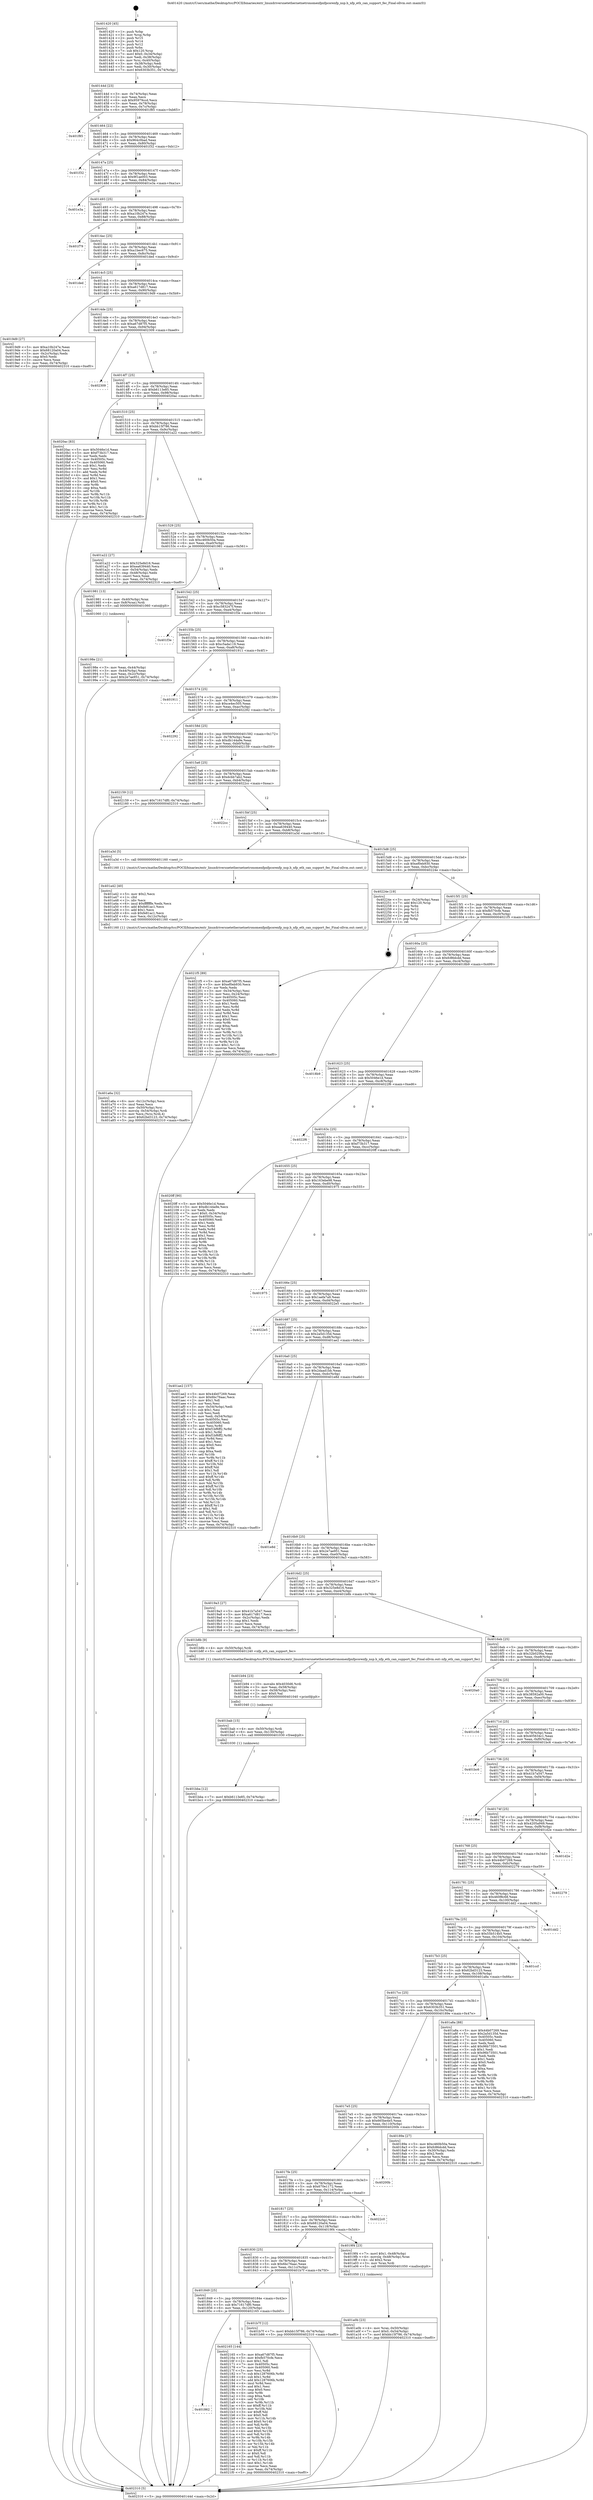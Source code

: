 digraph "0x401420" {
  label = "0x401420 (/mnt/c/Users/mathe/Desktop/tcc/POCII/binaries/extr_linuxdriversnetethernetnetronomenfpnfpcorenfp_nsp.h_nfp_eth_can_support_fec_Final-ollvm.out::main(0))"
  labelloc = "t"
  node[shape=record]

  Entry [label="",width=0.3,height=0.3,shape=circle,fillcolor=black,style=filled]
  "0x40144d" [label="{
     0x40144d [23]\l
     | [instrs]\l
     &nbsp;&nbsp;0x40144d \<+3\>: mov -0x74(%rbp),%eax\l
     &nbsp;&nbsp;0x401450 \<+2\>: mov %eax,%ecx\l
     &nbsp;&nbsp;0x401452 \<+6\>: sub $0x95979ccd,%ecx\l
     &nbsp;&nbsp;0x401458 \<+3\>: mov %eax,-0x78(%rbp)\l
     &nbsp;&nbsp;0x40145b \<+3\>: mov %ecx,-0x7c(%rbp)\l
     &nbsp;&nbsp;0x40145e \<+6\>: je 0000000000401f85 \<main+0xb65\>\l
  }"]
  "0x401f85" [label="{
     0x401f85\l
  }", style=dashed]
  "0x401464" [label="{
     0x401464 [22]\l
     | [instrs]\l
     &nbsp;&nbsp;0x401464 \<+5\>: jmp 0000000000401469 \<main+0x49\>\l
     &nbsp;&nbsp;0x401469 \<+3\>: mov -0x78(%rbp),%eax\l
     &nbsp;&nbsp;0x40146c \<+5\>: sub $0x964c0bad,%eax\l
     &nbsp;&nbsp;0x401471 \<+3\>: mov %eax,-0x80(%rbp)\l
     &nbsp;&nbsp;0x401474 \<+6\>: je 0000000000401f32 \<main+0xb12\>\l
  }"]
  Exit [label="",width=0.3,height=0.3,shape=circle,fillcolor=black,style=filled,peripheries=2]
  "0x401f32" [label="{
     0x401f32\l
  }", style=dashed]
  "0x40147a" [label="{
     0x40147a [25]\l
     | [instrs]\l
     &nbsp;&nbsp;0x40147a \<+5\>: jmp 000000000040147f \<main+0x5f\>\l
     &nbsp;&nbsp;0x40147f \<+3\>: mov -0x78(%rbp),%eax\l
     &nbsp;&nbsp;0x401482 \<+5\>: sub $0x9f1ae003,%eax\l
     &nbsp;&nbsp;0x401487 \<+6\>: mov %eax,-0x84(%rbp)\l
     &nbsp;&nbsp;0x40148d \<+6\>: je 0000000000401e3a \<main+0xa1a\>\l
  }"]
  "0x401862" [label="{
     0x401862\l
  }", style=dashed]
  "0x401e3a" [label="{
     0x401e3a\l
  }", style=dashed]
  "0x401493" [label="{
     0x401493 [25]\l
     | [instrs]\l
     &nbsp;&nbsp;0x401493 \<+5\>: jmp 0000000000401498 \<main+0x78\>\l
     &nbsp;&nbsp;0x401498 \<+3\>: mov -0x78(%rbp),%eax\l
     &nbsp;&nbsp;0x40149b \<+5\>: sub $0xa10b247e,%eax\l
     &nbsp;&nbsp;0x4014a0 \<+6\>: mov %eax,-0x88(%rbp)\l
     &nbsp;&nbsp;0x4014a6 \<+6\>: je 0000000000401f79 \<main+0xb59\>\l
  }"]
  "0x402165" [label="{
     0x402165 [144]\l
     | [instrs]\l
     &nbsp;&nbsp;0x402165 \<+5\>: mov $0xa67d87f5,%eax\l
     &nbsp;&nbsp;0x40216a \<+5\>: mov $0xfb570cfe,%ecx\l
     &nbsp;&nbsp;0x40216f \<+2\>: mov $0x1,%dl\l
     &nbsp;&nbsp;0x402171 \<+7\>: mov 0x40505c,%esi\l
     &nbsp;&nbsp;0x402178 \<+7\>: mov 0x405060,%edi\l
     &nbsp;&nbsp;0x40217f \<+3\>: mov %esi,%r8d\l
     &nbsp;&nbsp;0x402182 \<+7\>: sub $0x1287606b,%r8d\l
     &nbsp;&nbsp;0x402189 \<+4\>: sub $0x1,%r8d\l
     &nbsp;&nbsp;0x40218d \<+7\>: add $0x1287606b,%r8d\l
     &nbsp;&nbsp;0x402194 \<+4\>: imul %r8d,%esi\l
     &nbsp;&nbsp;0x402198 \<+3\>: and $0x1,%esi\l
     &nbsp;&nbsp;0x40219b \<+3\>: cmp $0x0,%esi\l
     &nbsp;&nbsp;0x40219e \<+4\>: sete %r9b\l
     &nbsp;&nbsp;0x4021a2 \<+3\>: cmp $0xa,%edi\l
     &nbsp;&nbsp;0x4021a5 \<+4\>: setl %r10b\l
     &nbsp;&nbsp;0x4021a9 \<+3\>: mov %r9b,%r11b\l
     &nbsp;&nbsp;0x4021ac \<+4\>: xor $0xff,%r11b\l
     &nbsp;&nbsp;0x4021b0 \<+3\>: mov %r10b,%bl\l
     &nbsp;&nbsp;0x4021b3 \<+3\>: xor $0xff,%bl\l
     &nbsp;&nbsp;0x4021b6 \<+3\>: xor $0x0,%dl\l
     &nbsp;&nbsp;0x4021b9 \<+3\>: mov %r11b,%r14b\l
     &nbsp;&nbsp;0x4021bc \<+4\>: and $0x0,%r14b\l
     &nbsp;&nbsp;0x4021c0 \<+3\>: and %dl,%r9b\l
     &nbsp;&nbsp;0x4021c3 \<+3\>: mov %bl,%r15b\l
     &nbsp;&nbsp;0x4021c6 \<+4\>: and $0x0,%r15b\l
     &nbsp;&nbsp;0x4021ca \<+3\>: and %dl,%r10b\l
     &nbsp;&nbsp;0x4021cd \<+3\>: or %r9b,%r14b\l
     &nbsp;&nbsp;0x4021d0 \<+3\>: or %r10b,%r15b\l
     &nbsp;&nbsp;0x4021d3 \<+3\>: xor %r15b,%r14b\l
     &nbsp;&nbsp;0x4021d6 \<+3\>: or %bl,%r11b\l
     &nbsp;&nbsp;0x4021d9 \<+4\>: xor $0xff,%r11b\l
     &nbsp;&nbsp;0x4021dd \<+3\>: or $0x0,%dl\l
     &nbsp;&nbsp;0x4021e0 \<+3\>: and %dl,%r11b\l
     &nbsp;&nbsp;0x4021e3 \<+3\>: or %r11b,%r14b\l
     &nbsp;&nbsp;0x4021e6 \<+4\>: test $0x1,%r14b\l
     &nbsp;&nbsp;0x4021ea \<+3\>: cmovne %ecx,%eax\l
     &nbsp;&nbsp;0x4021ed \<+3\>: mov %eax,-0x74(%rbp)\l
     &nbsp;&nbsp;0x4021f0 \<+5\>: jmp 0000000000402310 \<main+0xef0\>\l
  }"]
  "0x401f79" [label="{
     0x401f79\l
  }", style=dashed]
  "0x4014ac" [label="{
     0x4014ac [25]\l
     | [instrs]\l
     &nbsp;&nbsp;0x4014ac \<+5\>: jmp 00000000004014b1 \<main+0x91\>\l
     &nbsp;&nbsp;0x4014b1 \<+3\>: mov -0x78(%rbp),%eax\l
     &nbsp;&nbsp;0x4014b4 \<+5\>: sub $0xa1bec675,%eax\l
     &nbsp;&nbsp;0x4014b9 \<+6\>: mov %eax,-0x8c(%rbp)\l
     &nbsp;&nbsp;0x4014bf \<+6\>: je 0000000000401ded \<main+0x9cd\>\l
  }"]
  "0x401bba" [label="{
     0x401bba [12]\l
     | [instrs]\l
     &nbsp;&nbsp;0x401bba \<+7\>: movl $0xb6113e85,-0x74(%rbp)\l
     &nbsp;&nbsp;0x401bc1 \<+5\>: jmp 0000000000402310 \<main+0xef0\>\l
  }"]
  "0x401ded" [label="{
     0x401ded\l
  }", style=dashed]
  "0x4014c5" [label="{
     0x4014c5 [25]\l
     | [instrs]\l
     &nbsp;&nbsp;0x4014c5 \<+5\>: jmp 00000000004014ca \<main+0xaa\>\l
     &nbsp;&nbsp;0x4014ca \<+3\>: mov -0x78(%rbp),%eax\l
     &nbsp;&nbsp;0x4014cd \<+5\>: sub $0xa617d817,%eax\l
     &nbsp;&nbsp;0x4014d2 \<+6\>: mov %eax,-0x90(%rbp)\l
     &nbsp;&nbsp;0x4014d8 \<+6\>: je 00000000004019d9 \<main+0x5b9\>\l
  }"]
  "0x401bab" [label="{
     0x401bab [15]\l
     | [instrs]\l
     &nbsp;&nbsp;0x401bab \<+4\>: mov -0x50(%rbp),%rdi\l
     &nbsp;&nbsp;0x401baf \<+6\>: mov %eax,-0x130(%rbp)\l
     &nbsp;&nbsp;0x401bb5 \<+5\>: call 0000000000401030 \<free@plt\>\l
     | [calls]\l
     &nbsp;&nbsp;0x401030 \{1\} (unknown)\l
  }"]
  "0x4019d9" [label="{
     0x4019d9 [27]\l
     | [instrs]\l
     &nbsp;&nbsp;0x4019d9 \<+5\>: mov $0xa10b247e,%eax\l
     &nbsp;&nbsp;0x4019de \<+5\>: mov $0x68120a04,%ecx\l
     &nbsp;&nbsp;0x4019e3 \<+3\>: mov -0x2c(%rbp),%edx\l
     &nbsp;&nbsp;0x4019e6 \<+3\>: cmp $0x0,%edx\l
     &nbsp;&nbsp;0x4019e9 \<+3\>: cmove %ecx,%eax\l
     &nbsp;&nbsp;0x4019ec \<+3\>: mov %eax,-0x74(%rbp)\l
     &nbsp;&nbsp;0x4019ef \<+5\>: jmp 0000000000402310 \<main+0xef0\>\l
  }"]
  "0x4014de" [label="{
     0x4014de [25]\l
     | [instrs]\l
     &nbsp;&nbsp;0x4014de \<+5\>: jmp 00000000004014e3 \<main+0xc3\>\l
     &nbsp;&nbsp;0x4014e3 \<+3\>: mov -0x78(%rbp),%eax\l
     &nbsp;&nbsp;0x4014e6 \<+5\>: sub $0xa67d87f5,%eax\l
     &nbsp;&nbsp;0x4014eb \<+6\>: mov %eax,-0x94(%rbp)\l
     &nbsp;&nbsp;0x4014f1 \<+6\>: je 0000000000402309 \<main+0xee9\>\l
  }"]
  "0x401b94" [label="{
     0x401b94 [23]\l
     | [instrs]\l
     &nbsp;&nbsp;0x401b94 \<+10\>: movabs $0x4030d6,%rdi\l
     &nbsp;&nbsp;0x401b9e \<+3\>: mov %eax,-0x58(%rbp)\l
     &nbsp;&nbsp;0x401ba1 \<+3\>: mov -0x58(%rbp),%esi\l
     &nbsp;&nbsp;0x401ba4 \<+2\>: mov $0x0,%al\l
     &nbsp;&nbsp;0x401ba6 \<+5\>: call 0000000000401040 \<printf@plt\>\l
     | [calls]\l
     &nbsp;&nbsp;0x401040 \{1\} (unknown)\l
  }"]
  "0x402309" [label="{
     0x402309\l
  }", style=dashed]
  "0x4014f7" [label="{
     0x4014f7 [25]\l
     | [instrs]\l
     &nbsp;&nbsp;0x4014f7 \<+5\>: jmp 00000000004014fc \<main+0xdc\>\l
     &nbsp;&nbsp;0x4014fc \<+3\>: mov -0x78(%rbp),%eax\l
     &nbsp;&nbsp;0x4014ff \<+5\>: sub $0xb6113e85,%eax\l
     &nbsp;&nbsp;0x401504 \<+6\>: mov %eax,-0x98(%rbp)\l
     &nbsp;&nbsp;0x40150a \<+6\>: je 00000000004020ac \<main+0xc8c\>\l
  }"]
  "0x401849" [label="{
     0x401849 [25]\l
     | [instrs]\l
     &nbsp;&nbsp;0x401849 \<+5\>: jmp 000000000040184e \<main+0x42e\>\l
     &nbsp;&nbsp;0x40184e \<+3\>: mov -0x78(%rbp),%eax\l
     &nbsp;&nbsp;0x401851 \<+5\>: sub $0x71617df0,%eax\l
     &nbsp;&nbsp;0x401856 \<+6\>: mov %eax,-0x120(%rbp)\l
     &nbsp;&nbsp;0x40185c \<+6\>: je 0000000000402165 \<main+0xd45\>\l
  }"]
  "0x4020ac" [label="{
     0x4020ac [83]\l
     | [instrs]\l
     &nbsp;&nbsp;0x4020ac \<+5\>: mov $0x5046e1d,%eax\l
     &nbsp;&nbsp;0x4020b1 \<+5\>: mov $0xf73b317,%ecx\l
     &nbsp;&nbsp;0x4020b6 \<+2\>: xor %edx,%edx\l
     &nbsp;&nbsp;0x4020b8 \<+7\>: mov 0x40505c,%esi\l
     &nbsp;&nbsp;0x4020bf \<+7\>: mov 0x405060,%edi\l
     &nbsp;&nbsp;0x4020c6 \<+3\>: sub $0x1,%edx\l
     &nbsp;&nbsp;0x4020c9 \<+3\>: mov %esi,%r8d\l
     &nbsp;&nbsp;0x4020cc \<+3\>: add %edx,%r8d\l
     &nbsp;&nbsp;0x4020cf \<+4\>: imul %r8d,%esi\l
     &nbsp;&nbsp;0x4020d3 \<+3\>: and $0x1,%esi\l
     &nbsp;&nbsp;0x4020d6 \<+3\>: cmp $0x0,%esi\l
     &nbsp;&nbsp;0x4020d9 \<+4\>: sete %r9b\l
     &nbsp;&nbsp;0x4020dd \<+3\>: cmp $0xa,%edi\l
     &nbsp;&nbsp;0x4020e0 \<+4\>: setl %r10b\l
     &nbsp;&nbsp;0x4020e4 \<+3\>: mov %r9b,%r11b\l
     &nbsp;&nbsp;0x4020e7 \<+3\>: and %r10b,%r11b\l
     &nbsp;&nbsp;0x4020ea \<+3\>: xor %r10b,%r9b\l
     &nbsp;&nbsp;0x4020ed \<+3\>: or %r9b,%r11b\l
     &nbsp;&nbsp;0x4020f0 \<+4\>: test $0x1,%r11b\l
     &nbsp;&nbsp;0x4020f4 \<+3\>: cmovne %ecx,%eax\l
     &nbsp;&nbsp;0x4020f7 \<+3\>: mov %eax,-0x74(%rbp)\l
     &nbsp;&nbsp;0x4020fa \<+5\>: jmp 0000000000402310 \<main+0xef0\>\l
  }"]
  "0x401510" [label="{
     0x401510 [25]\l
     | [instrs]\l
     &nbsp;&nbsp;0x401510 \<+5\>: jmp 0000000000401515 \<main+0xf5\>\l
     &nbsp;&nbsp;0x401515 \<+3\>: mov -0x78(%rbp),%eax\l
     &nbsp;&nbsp;0x401518 \<+5\>: sub $0xbb15f786,%eax\l
     &nbsp;&nbsp;0x40151d \<+6\>: mov %eax,-0x9c(%rbp)\l
     &nbsp;&nbsp;0x401523 \<+6\>: je 0000000000401a22 \<main+0x602\>\l
  }"]
  "0x401b7f" [label="{
     0x401b7f [12]\l
     | [instrs]\l
     &nbsp;&nbsp;0x401b7f \<+7\>: movl $0xbb15f786,-0x74(%rbp)\l
     &nbsp;&nbsp;0x401b86 \<+5\>: jmp 0000000000402310 \<main+0xef0\>\l
  }"]
  "0x401a22" [label="{
     0x401a22 [27]\l
     | [instrs]\l
     &nbsp;&nbsp;0x401a22 \<+5\>: mov $0x325e8d16,%eax\l
     &nbsp;&nbsp;0x401a27 \<+5\>: mov $0xea639440,%ecx\l
     &nbsp;&nbsp;0x401a2c \<+3\>: mov -0x54(%rbp),%edx\l
     &nbsp;&nbsp;0x401a2f \<+3\>: cmp -0x48(%rbp),%edx\l
     &nbsp;&nbsp;0x401a32 \<+3\>: cmovl %ecx,%eax\l
     &nbsp;&nbsp;0x401a35 \<+3\>: mov %eax,-0x74(%rbp)\l
     &nbsp;&nbsp;0x401a38 \<+5\>: jmp 0000000000402310 \<main+0xef0\>\l
  }"]
  "0x401529" [label="{
     0x401529 [25]\l
     | [instrs]\l
     &nbsp;&nbsp;0x401529 \<+5\>: jmp 000000000040152e \<main+0x10e\>\l
     &nbsp;&nbsp;0x40152e \<+3\>: mov -0x78(%rbp),%eax\l
     &nbsp;&nbsp;0x401531 \<+5\>: sub $0xc460b50a,%eax\l
     &nbsp;&nbsp;0x401536 \<+6\>: mov %eax,-0xa0(%rbp)\l
     &nbsp;&nbsp;0x40153c \<+6\>: je 0000000000401981 \<main+0x561\>\l
  }"]
  "0x401a6a" [label="{
     0x401a6a [32]\l
     | [instrs]\l
     &nbsp;&nbsp;0x401a6a \<+6\>: mov -0x12c(%rbp),%ecx\l
     &nbsp;&nbsp;0x401a70 \<+3\>: imul %eax,%ecx\l
     &nbsp;&nbsp;0x401a73 \<+4\>: mov -0x50(%rbp),%rsi\l
     &nbsp;&nbsp;0x401a77 \<+4\>: movslq -0x54(%rbp),%rdi\l
     &nbsp;&nbsp;0x401a7b \<+3\>: mov %ecx,(%rsi,%rdi,4)\l
     &nbsp;&nbsp;0x401a7e \<+7\>: movl $0x62bd3123,-0x74(%rbp)\l
     &nbsp;&nbsp;0x401a85 \<+5\>: jmp 0000000000402310 \<main+0xef0\>\l
  }"]
  "0x401981" [label="{
     0x401981 [13]\l
     | [instrs]\l
     &nbsp;&nbsp;0x401981 \<+4\>: mov -0x40(%rbp),%rax\l
     &nbsp;&nbsp;0x401985 \<+4\>: mov 0x8(%rax),%rdi\l
     &nbsp;&nbsp;0x401989 \<+5\>: call 0000000000401060 \<atoi@plt\>\l
     | [calls]\l
     &nbsp;&nbsp;0x401060 \{1\} (unknown)\l
  }"]
  "0x401542" [label="{
     0x401542 [25]\l
     | [instrs]\l
     &nbsp;&nbsp;0x401542 \<+5\>: jmp 0000000000401547 \<main+0x127\>\l
     &nbsp;&nbsp;0x401547 \<+3\>: mov -0x78(%rbp),%eax\l
     &nbsp;&nbsp;0x40154a \<+5\>: sub $0xc583247f,%eax\l
     &nbsp;&nbsp;0x40154f \<+6\>: mov %eax,-0xa4(%rbp)\l
     &nbsp;&nbsp;0x401555 \<+6\>: je 0000000000401f3e \<main+0xb1e\>\l
  }"]
  "0x401a42" [label="{
     0x401a42 [40]\l
     | [instrs]\l
     &nbsp;&nbsp;0x401a42 \<+5\>: mov $0x2,%ecx\l
     &nbsp;&nbsp;0x401a47 \<+1\>: cltd\l
     &nbsp;&nbsp;0x401a48 \<+2\>: idiv %ecx\l
     &nbsp;&nbsp;0x401a4a \<+6\>: imul $0xfffffffe,%edx,%ecx\l
     &nbsp;&nbsp;0x401a50 \<+6\>: add $0xfe81ac1,%ecx\l
     &nbsp;&nbsp;0x401a56 \<+3\>: add $0x1,%ecx\l
     &nbsp;&nbsp;0x401a59 \<+6\>: sub $0xfe81ac1,%ecx\l
     &nbsp;&nbsp;0x401a5f \<+6\>: mov %ecx,-0x12c(%rbp)\l
     &nbsp;&nbsp;0x401a65 \<+5\>: call 0000000000401160 \<next_i\>\l
     | [calls]\l
     &nbsp;&nbsp;0x401160 \{1\} (/mnt/c/Users/mathe/Desktop/tcc/POCII/binaries/extr_linuxdriversnetethernetnetronomenfpnfpcorenfp_nsp.h_nfp_eth_can_support_fec_Final-ollvm.out::next_i)\l
  }"]
  "0x401f3e" [label="{
     0x401f3e\l
  }", style=dashed]
  "0x40155b" [label="{
     0x40155b [25]\l
     | [instrs]\l
     &nbsp;&nbsp;0x40155b \<+5\>: jmp 0000000000401560 \<main+0x140\>\l
     &nbsp;&nbsp;0x401560 \<+3\>: mov -0x78(%rbp),%eax\l
     &nbsp;&nbsp;0x401563 \<+5\>: sub $0xc5ada119,%eax\l
     &nbsp;&nbsp;0x401568 \<+6\>: mov %eax,-0xa8(%rbp)\l
     &nbsp;&nbsp;0x40156e \<+6\>: je 0000000000401911 \<main+0x4f1\>\l
  }"]
  "0x401a0b" [label="{
     0x401a0b [23]\l
     | [instrs]\l
     &nbsp;&nbsp;0x401a0b \<+4\>: mov %rax,-0x50(%rbp)\l
     &nbsp;&nbsp;0x401a0f \<+7\>: movl $0x0,-0x54(%rbp)\l
     &nbsp;&nbsp;0x401a16 \<+7\>: movl $0xbb15f786,-0x74(%rbp)\l
     &nbsp;&nbsp;0x401a1d \<+5\>: jmp 0000000000402310 \<main+0xef0\>\l
  }"]
  "0x401911" [label="{
     0x401911\l
  }", style=dashed]
  "0x401574" [label="{
     0x401574 [25]\l
     | [instrs]\l
     &nbsp;&nbsp;0x401574 \<+5\>: jmp 0000000000401579 \<main+0x159\>\l
     &nbsp;&nbsp;0x401579 \<+3\>: mov -0x78(%rbp),%eax\l
     &nbsp;&nbsp;0x40157c \<+5\>: sub $0xce4ec505,%eax\l
     &nbsp;&nbsp;0x401581 \<+6\>: mov %eax,-0xac(%rbp)\l
     &nbsp;&nbsp;0x401587 \<+6\>: je 0000000000402292 \<main+0xe72\>\l
  }"]
  "0x401830" [label="{
     0x401830 [25]\l
     | [instrs]\l
     &nbsp;&nbsp;0x401830 \<+5\>: jmp 0000000000401835 \<main+0x415\>\l
     &nbsp;&nbsp;0x401835 \<+3\>: mov -0x78(%rbp),%eax\l
     &nbsp;&nbsp;0x401838 \<+5\>: sub $0x6bc76aac,%eax\l
     &nbsp;&nbsp;0x40183d \<+6\>: mov %eax,-0x11c(%rbp)\l
     &nbsp;&nbsp;0x401843 \<+6\>: je 0000000000401b7f \<main+0x75f\>\l
  }"]
  "0x402292" [label="{
     0x402292\l
  }", style=dashed]
  "0x40158d" [label="{
     0x40158d [25]\l
     | [instrs]\l
     &nbsp;&nbsp;0x40158d \<+5\>: jmp 0000000000401592 \<main+0x172\>\l
     &nbsp;&nbsp;0x401592 \<+3\>: mov -0x78(%rbp),%eax\l
     &nbsp;&nbsp;0x401595 \<+5\>: sub $0xdb144a9e,%eax\l
     &nbsp;&nbsp;0x40159a \<+6\>: mov %eax,-0xb0(%rbp)\l
     &nbsp;&nbsp;0x4015a0 \<+6\>: je 0000000000402159 \<main+0xd39\>\l
  }"]
  "0x4019f4" [label="{
     0x4019f4 [23]\l
     | [instrs]\l
     &nbsp;&nbsp;0x4019f4 \<+7\>: movl $0x1,-0x48(%rbp)\l
     &nbsp;&nbsp;0x4019fb \<+4\>: movslq -0x48(%rbp),%rax\l
     &nbsp;&nbsp;0x4019ff \<+4\>: shl $0x2,%rax\l
     &nbsp;&nbsp;0x401a03 \<+3\>: mov %rax,%rdi\l
     &nbsp;&nbsp;0x401a06 \<+5\>: call 0000000000401050 \<malloc@plt\>\l
     | [calls]\l
     &nbsp;&nbsp;0x401050 \{1\} (unknown)\l
  }"]
  "0x402159" [label="{
     0x402159 [12]\l
     | [instrs]\l
     &nbsp;&nbsp;0x402159 \<+7\>: movl $0x71617df0,-0x74(%rbp)\l
     &nbsp;&nbsp;0x402160 \<+5\>: jmp 0000000000402310 \<main+0xef0\>\l
  }"]
  "0x4015a6" [label="{
     0x4015a6 [25]\l
     | [instrs]\l
     &nbsp;&nbsp;0x4015a6 \<+5\>: jmp 00000000004015ab \<main+0x18b\>\l
     &nbsp;&nbsp;0x4015ab \<+3\>: mov -0x78(%rbp),%eax\l
     &nbsp;&nbsp;0x4015ae \<+5\>: sub $0xdcbb7ab2,%eax\l
     &nbsp;&nbsp;0x4015b3 \<+6\>: mov %eax,-0xb4(%rbp)\l
     &nbsp;&nbsp;0x4015b9 \<+6\>: je 00000000004022cc \<main+0xeac\>\l
  }"]
  "0x401817" [label="{
     0x401817 [25]\l
     | [instrs]\l
     &nbsp;&nbsp;0x401817 \<+5\>: jmp 000000000040181c \<main+0x3fc\>\l
     &nbsp;&nbsp;0x40181c \<+3\>: mov -0x78(%rbp),%eax\l
     &nbsp;&nbsp;0x40181f \<+5\>: sub $0x68120a04,%eax\l
     &nbsp;&nbsp;0x401824 \<+6\>: mov %eax,-0x118(%rbp)\l
     &nbsp;&nbsp;0x40182a \<+6\>: je 00000000004019f4 \<main+0x5d4\>\l
  }"]
  "0x4022cc" [label="{
     0x4022cc\l
  }", style=dashed]
  "0x4015bf" [label="{
     0x4015bf [25]\l
     | [instrs]\l
     &nbsp;&nbsp;0x4015bf \<+5\>: jmp 00000000004015c4 \<main+0x1a4\>\l
     &nbsp;&nbsp;0x4015c4 \<+3\>: mov -0x78(%rbp),%eax\l
     &nbsp;&nbsp;0x4015c7 \<+5\>: sub $0xea639440,%eax\l
     &nbsp;&nbsp;0x4015cc \<+6\>: mov %eax,-0xb8(%rbp)\l
     &nbsp;&nbsp;0x4015d2 \<+6\>: je 0000000000401a3d \<main+0x61d\>\l
  }"]
  "0x4022c0" [label="{
     0x4022c0\l
  }", style=dashed]
  "0x401a3d" [label="{
     0x401a3d [5]\l
     | [instrs]\l
     &nbsp;&nbsp;0x401a3d \<+5\>: call 0000000000401160 \<next_i\>\l
     | [calls]\l
     &nbsp;&nbsp;0x401160 \{1\} (/mnt/c/Users/mathe/Desktop/tcc/POCII/binaries/extr_linuxdriversnetethernetnetronomenfpnfpcorenfp_nsp.h_nfp_eth_can_support_fec_Final-ollvm.out::next_i)\l
  }"]
  "0x4015d8" [label="{
     0x4015d8 [25]\l
     | [instrs]\l
     &nbsp;&nbsp;0x4015d8 \<+5\>: jmp 00000000004015dd \<main+0x1bd\>\l
     &nbsp;&nbsp;0x4015dd \<+3\>: mov -0x78(%rbp),%eax\l
     &nbsp;&nbsp;0x4015e0 \<+5\>: sub $0xef0eb930,%eax\l
     &nbsp;&nbsp;0x4015e5 \<+6\>: mov %eax,-0xbc(%rbp)\l
     &nbsp;&nbsp;0x4015eb \<+6\>: je 000000000040224e \<main+0xe2e\>\l
  }"]
  "0x4017fe" [label="{
     0x4017fe [25]\l
     | [instrs]\l
     &nbsp;&nbsp;0x4017fe \<+5\>: jmp 0000000000401803 \<main+0x3e3\>\l
     &nbsp;&nbsp;0x401803 \<+3\>: mov -0x78(%rbp),%eax\l
     &nbsp;&nbsp;0x401806 \<+5\>: sub $0x670e1172,%eax\l
     &nbsp;&nbsp;0x40180b \<+6\>: mov %eax,-0x114(%rbp)\l
     &nbsp;&nbsp;0x401811 \<+6\>: je 00000000004022c0 \<main+0xea0\>\l
  }"]
  "0x40224e" [label="{
     0x40224e [19]\l
     | [instrs]\l
     &nbsp;&nbsp;0x40224e \<+3\>: mov -0x24(%rbp),%eax\l
     &nbsp;&nbsp;0x402251 \<+7\>: add $0x120,%rsp\l
     &nbsp;&nbsp;0x402258 \<+1\>: pop %rbx\l
     &nbsp;&nbsp;0x402259 \<+2\>: pop %r12\l
     &nbsp;&nbsp;0x40225b \<+2\>: pop %r14\l
     &nbsp;&nbsp;0x40225d \<+2\>: pop %r15\l
     &nbsp;&nbsp;0x40225f \<+1\>: pop %rbp\l
     &nbsp;&nbsp;0x402260 \<+1\>: ret\l
  }"]
  "0x4015f1" [label="{
     0x4015f1 [25]\l
     | [instrs]\l
     &nbsp;&nbsp;0x4015f1 \<+5\>: jmp 00000000004015f6 \<main+0x1d6\>\l
     &nbsp;&nbsp;0x4015f6 \<+3\>: mov -0x78(%rbp),%eax\l
     &nbsp;&nbsp;0x4015f9 \<+5\>: sub $0xfb570cfe,%eax\l
     &nbsp;&nbsp;0x4015fe \<+6\>: mov %eax,-0xc0(%rbp)\l
     &nbsp;&nbsp;0x401604 \<+6\>: je 00000000004021f5 \<main+0xdd5\>\l
  }"]
  "0x40200b" [label="{
     0x40200b\l
  }", style=dashed]
  "0x4021f5" [label="{
     0x4021f5 [89]\l
     | [instrs]\l
     &nbsp;&nbsp;0x4021f5 \<+5\>: mov $0xa67d87f5,%eax\l
     &nbsp;&nbsp;0x4021fa \<+5\>: mov $0xef0eb930,%ecx\l
     &nbsp;&nbsp;0x4021ff \<+2\>: xor %edx,%edx\l
     &nbsp;&nbsp;0x402201 \<+3\>: mov -0x34(%rbp),%esi\l
     &nbsp;&nbsp;0x402204 \<+3\>: mov %esi,-0x24(%rbp)\l
     &nbsp;&nbsp;0x402207 \<+7\>: mov 0x40505c,%esi\l
     &nbsp;&nbsp;0x40220e \<+7\>: mov 0x405060,%edi\l
     &nbsp;&nbsp;0x402215 \<+3\>: sub $0x1,%edx\l
     &nbsp;&nbsp;0x402218 \<+3\>: mov %esi,%r8d\l
     &nbsp;&nbsp;0x40221b \<+3\>: add %edx,%r8d\l
     &nbsp;&nbsp;0x40221e \<+4\>: imul %r8d,%esi\l
     &nbsp;&nbsp;0x402222 \<+3\>: and $0x1,%esi\l
     &nbsp;&nbsp;0x402225 \<+3\>: cmp $0x0,%esi\l
     &nbsp;&nbsp;0x402228 \<+4\>: sete %r9b\l
     &nbsp;&nbsp;0x40222c \<+3\>: cmp $0xa,%edi\l
     &nbsp;&nbsp;0x40222f \<+4\>: setl %r10b\l
     &nbsp;&nbsp;0x402233 \<+3\>: mov %r9b,%r11b\l
     &nbsp;&nbsp;0x402236 \<+3\>: and %r10b,%r11b\l
     &nbsp;&nbsp;0x402239 \<+3\>: xor %r10b,%r9b\l
     &nbsp;&nbsp;0x40223c \<+3\>: or %r9b,%r11b\l
     &nbsp;&nbsp;0x40223f \<+4\>: test $0x1,%r11b\l
     &nbsp;&nbsp;0x402243 \<+3\>: cmovne %ecx,%eax\l
     &nbsp;&nbsp;0x402246 \<+3\>: mov %eax,-0x74(%rbp)\l
     &nbsp;&nbsp;0x402249 \<+5\>: jmp 0000000000402310 \<main+0xef0\>\l
  }"]
  "0x40160a" [label="{
     0x40160a [25]\l
     | [instrs]\l
     &nbsp;&nbsp;0x40160a \<+5\>: jmp 000000000040160f \<main+0x1ef\>\l
     &nbsp;&nbsp;0x40160f \<+3\>: mov -0x78(%rbp),%eax\l
     &nbsp;&nbsp;0x401612 \<+5\>: sub $0xfc86dcdd,%eax\l
     &nbsp;&nbsp;0x401617 \<+6\>: mov %eax,-0xc4(%rbp)\l
     &nbsp;&nbsp;0x40161d \<+6\>: je 00000000004018b9 \<main+0x499\>\l
  }"]
  "0x40198e" [label="{
     0x40198e [21]\l
     | [instrs]\l
     &nbsp;&nbsp;0x40198e \<+3\>: mov %eax,-0x44(%rbp)\l
     &nbsp;&nbsp;0x401991 \<+3\>: mov -0x44(%rbp),%eax\l
     &nbsp;&nbsp;0x401994 \<+3\>: mov %eax,-0x2c(%rbp)\l
     &nbsp;&nbsp;0x401997 \<+7\>: movl $0x2e7ae951,-0x74(%rbp)\l
     &nbsp;&nbsp;0x40199e \<+5\>: jmp 0000000000402310 \<main+0xef0\>\l
  }"]
  "0x4018b9" [label="{
     0x4018b9\l
  }", style=dashed]
  "0x401623" [label="{
     0x401623 [25]\l
     | [instrs]\l
     &nbsp;&nbsp;0x401623 \<+5\>: jmp 0000000000401628 \<main+0x208\>\l
     &nbsp;&nbsp;0x401628 \<+3\>: mov -0x78(%rbp),%eax\l
     &nbsp;&nbsp;0x40162b \<+5\>: sub $0x5046e1d,%eax\l
     &nbsp;&nbsp;0x401630 \<+6\>: mov %eax,-0xc8(%rbp)\l
     &nbsp;&nbsp;0x401636 \<+6\>: je 00000000004022f6 \<main+0xed6\>\l
  }"]
  "0x401420" [label="{
     0x401420 [45]\l
     | [instrs]\l
     &nbsp;&nbsp;0x401420 \<+1\>: push %rbp\l
     &nbsp;&nbsp;0x401421 \<+3\>: mov %rsp,%rbp\l
     &nbsp;&nbsp;0x401424 \<+2\>: push %r15\l
     &nbsp;&nbsp;0x401426 \<+2\>: push %r14\l
     &nbsp;&nbsp;0x401428 \<+2\>: push %r12\l
     &nbsp;&nbsp;0x40142a \<+1\>: push %rbx\l
     &nbsp;&nbsp;0x40142b \<+7\>: sub $0x120,%rsp\l
     &nbsp;&nbsp;0x401432 \<+7\>: movl $0x0,-0x34(%rbp)\l
     &nbsp;&nbsp;0x401439 \<+3\>: mov %edi,-0x38(%rbp)\l
     &nbsp;&nbsp;0x40143c \<+4\>: mov %rsi,-0x40(%rbp)\l
     &nbsp;&nbsp;0x401440 \<+3\>: mov -0x38(%rbp),%edi\l
     &nbsp;&nbsp;0x401443 \<+3\>: mov %edi,-0x30(%rbp)\l
     &nbsp;&nbsp;0x401446 \<+7\>: movl $0x6303b351,-0x74(%rbp)\l
  }"]
  "0x4022f6" [label="{
     0x4022f6\l
  }", style=dashed]
  "0x40163c" [label="{
     0x40163c [25]\l
     | [instrs]\l
     &nbsp;&nbsp;0x40163c \<+5\>: jmp 0000000000401641 \<main+0x221\>\l
     &nbsp;&nbsp;0x401641 \<+3\>: mov -0x78(%rbp),%eax\l
     &nbsp;&nbsp;0x401644 \<+5\>: sub $0xf73b317,%eax\l
     &nbsp;&nbsp;0x401649 \<+6\>: mov %eax,-0xcc(%rbp)\l
     &nbsp;&nbsp;0x40164f \<+6\>: je 00000000004020ff \<main+0xcdf\>\l
  }"]
  "0x402310" [label="{
     0x402310 [5]\l
     | [instrs]\l
     &nbsp;&nbsp;0x402310 \<+5\>: jmp 000000000040144d \<main+0x2d\>\l
  }"]
  "0x4020ff" [label="{
     0x4020ff [90]\l
     | [instrs]\l
     &nbsp;&nbsp;0x4020ff \<+5\>: mov $0x5046e1d,%eax\l
     &nbsp;&nbsp;0x402104 \<+5\>: mov $0xdb144a9e,%ecx\l
     &nbsp;&nbsp;0x402109 \<+2\>: xor %edx,%edx\l
     &nbsp;&nbsp;0x40210b \<+7\>: movl $0x0,-0x34(%rbp)\l
     &nbsp;&nbsp;0x402112 \<+7\>: mov 0x40505c,%esi\l
     &nbsp;&nbsp;0x402119 \<+7\>: mov 0x405060,%edi\l
     &nbsp;&nbsp;0x402120 \<+3\>: sub $0x1,%edx\l
     &nbsp;&nbsp;0x402123 \<+3\>: mov %esi,%r8d\l
     &nbsp;&nbsp;0x402126 \<+3\>: add %edx,%r8d\l
     &nbsp;&nbsp;0x402129 \<+4\>: imul %r8d,%esi\l
     &nbsp;&nbsp;0x40212d \<+3\>: and $0x1,%esi\l
     &nbsp;&nbsp;0x402130 \<+3\>: cmp $0x0,%esi\l
     &nbsp;&nbsp;0x402133 \<+4\>: sete %r9b\l
     &nbsp;&nbsp;0x402137 \<+3\>: cmp $0xa,%edi\l
     &nbsp;&nbsp;0x40213a \<+4\>: setl %r10b\l
     &nbsp;&nbsp;0x40213e \<+3\>: mov %r9b,%r11b\l
     &nbsp;&nbsp;0x402141 \<+3\>: and %r10b,%r11b\l
     &nbsp;&nbsp;0x402144 \<+3\>: xor %r10b,%r9b\l
     &nbsp;&nbsp;0x402147 \<+3\>: or %r9b,%r11b\l
     &nbsp;&nbsp;0x40214a \<+4\>: test $0x1,%r11b\l
     &nbsp;&nbsp;0x40214e \<+3\>: cmovne %ecx,%eax\l
     &nbsp;&nbsp;0x402151 \<+3\>: mov %eax,-0x74(%rbp)\l
     &nbsp;&nbsp;0x402154 \<+5\>: jmp 0000000000402310 \<main+0xef0\>\l
  }"]
  "0x401655" [label="{
     0x401655 [25]\l
     | [instrs]\l
     &nbsp;&nbsp;0x401655 \<+5\>: jmp 000000000040165a \<main+0x23a\>\l
     &nbsp;&nbsp;0x40165a \<+3\>: mov -0x78(%rbp),%eax\l
     &nbsp;&nbsp;0x40165d \<+5\>: sub $0x163ebe98,%eax\l
     &nbsp;&nbsp;0x401662 \<+6\>: mov %eax,-0xd0(%rbp)\l
     &nbsp;&nbsp;0x401668 \<+6\>: je 0000000000401975 \<main+0x555\>\l
  }"]
  "0x4017e5" [label="{
     0x4017e5 [25]\l
     | [instrs]\l
     &nbsp;&nbsp;0x4017e5 \<+5\>: jmp 00000000004017ea \<main+0x3ca\>\l
     &nbsp;&nbsp;0x4017ea \<+3\>: mov -0x78(%rbp),%eax\l
     &nbsp;&nbsp;0x4017ed \<+5\>: sub $0x665be4e5,%eax\l
     &nbsp;&nbsp;0x4017f2 \<+6\>: mov %eax,-0x110(%rbp)\l
     &nbsp;&nbsp;0x4017f8 \<+6\>: je 000000000040200b \<main+0xbeb\>\l
  }"]
  "0x401975" [label="{
     0x401975\l
  }", style=dashed]
  "0x40166e" [label="{
     0x40166e [25]\l
     | [instrs]\l
     &nbsp;&nbsp;0x40166e \<+5\>: jmp 0000000000401673 \<main+0x253\>\l
     &nbsp;&nbsp;0x401673 \<+3\>: mov -0x78(%rbp),%eax\l
     &nbsp;&nbsp;0x401676 \<+5\>: sub $0x1aefa7a9,%eax\l
     &nbsp;&nbsp;0x40167b \<+6\>: mov %eax,-0xd4(%rbp)\l
     &nbsp;&nbsp;0x401681 \<+6\>: je 00000000004022e5 \<main+0xec5\>\l
  }"]
  "0x40189e" [label="{
     0x40189e [27]\l
     | [instrs]\l
     &nbsp;&nbsp;0x40189e \<+5\>: mov $0xc460b50a,%eax\l
     &nbsp;&nbsp;0x4018a3 \<+5\>: mov $0xfc86dcdd,%ecx\l
     &nbsp;&nbsp;0x4018a8 \<+3\>: mov -0x30(%rbp),%edx\l
     &nbsp;&nbsp;0x4018ab \<+3\>: cmp $0x2,%edx\l
     &nbsp;&nbsp;0x4018ae \<+3\>: cmovne %ecx,%eax\l
     &nbsp;&nbsp;0x4018b1 \<+3\>: mov %eax,-0x74(%rbp)\l
     &nbsp;&nbsp;0x4018b4 \<+5\>: jmp 0000000000402310 \<main+0xef0\>\l
  }"]
  "0x4022e5" [label="{
     0x4022e5\l
  }", style=dashed]
  "0x401687" [label="{
     0x401687 [25]\l
     | [instrs]\l
     &nbsp;&nbsp;0x401687 \<+5\>: jmp 000000000040168c \<main+0x26c\>\l
     &nbsp;&nbsp;0x40168c \<+3\>: mov -0x78(%rbp),%eax\l
     &nbsp;&nbsp;0x40168f \<+5\>: sub $0x2a5d135d,%eax\l
     &nbsp;&nbsp;0x401694 \<+6\>: mov %eax,-0xd8(%rbp)\l
     &nbsp;&nbsp;0x40169a \<+6\>: je 0000000000401ae2 \<main+0x6c2\>\l
  }"]
  "0x4017cc" [label="{
     0x4017cc [25]\l
     | [instrs]\l
     &nbsp;&nbsp;0x4017cc \<+5\>: jmp 00000000004017d1 \<main+0x3b1\>\l
     &nbsp;&nbsp;0x4017d1 \<+3\>: mov -0x78(%rbp),%eax\l
     &nbsp;&nbsp;0x4017d4 \<+5\>: sub $0x6303b351,%eax\l
     &nbsp;&nbsp;0x4017d9 \<+6\>: mov %eax,-0x10c(%rbp)\l
     &nbsp;&nbsp;0x4017df \<+6\>: je 000000000040189e \<main+0x47e\>\l
  }"]
  "0x401ae2" [label="{
     0x401ae2 [157]\l
     | [instrs]\l
     &nbsp;&nbsp;0x401ae2 \<+5\>: mov $0x44b07269,%eax\l
     &nbsp;&nbsp;0x401ae7 \<+5\>: mov $0x6bc76aac,%ecx\l
     &nbsp;&nbsp;0x401aec \<+2\>: mov $0x1,%dl\l
     &nbsp;&nbsp;0x401aee \<+2\>: xor %esi,%esi\l
     &nbsp;&nbsp;0x401af0 \<+3\>: mov -0x54(%rbp),%edi\l
     &nbsp;&nbsp;0x401af3 \<+3\>: sub $0x1,%esi\l
     &nbsp;&nbsp;0x401af6 \<+2\>: sub %esi,%edi\l
     &nbsp;&nbsp;0x401af8 \<+3\>: mov %edi,-0x54(%rbp)\l
     &nbsp;&nbsp;0x401afb \<+7\>: mov 0x40505c,%esi\l
     &nbsp;&nbsp;0x401b02 \<+7\>: mov 0x405060,%edi\l
     &nbsp;&nbsp;0x401b09 \<+3\>: mov %esi,%r8d\l
     &nbsp;&nbsp;0x401b0c \<+7\>: add $0xf1bf6ff2,%r8d\l
     &nbsp;&nbsp;0x401b13 \<+4\>: sub $0x1,%r8d\l
     &nbsp;&nbsp;0x401b17 \<+7\>: sub $0xf1bf6ff2,%r8d\l
     &nbsp;&nbsp;0x401b1e \<+4\>: imul %r8d,%esi\l
     &nbsp;&nbsp;0x401b22 \<+3\>: and $0x1,%esi\l
     &nbsp;&nbsp;0x401b25 \<+3\>: cmp $0x0,%esi\l
     &nbsp;&nbsp;0x401b28 \<+4\>: sete %r9b\l
     &nbsp;&nbsp;0x401b2c \<+3\>: cmp $0xa,%edi\l
     &nbsp;&nbsp;0x401b2f \<+4\>: setl %r10b\l
     &nbsp;&nbsp;0x401b33 \<+3\>: mov %r9b,%r11b\l
     &nbsp;&nbsp;0x401b36 \<+4\>: xor $0xff,%r11b\l
     &nbsp;&nbsp;0x401b3a \<+3\>: mov %r10b,%bl\l
     &nbsp;&nbsp;0x401b3d \<+3\>: xor $0xff,%bl\l
     &nbsp;&nbsp;0x401b40 \<+3\>: xor $0x1,%dl\l
     &nbsp;&nbsp;0x401b43 \<+3\>: mov %r11b,%r14b\l
     &nbsp;&nbsp;0x401b46 \<+4\>: and $0xff,%r14b\l
     &nbsp;&nbsp;0x401b4a \<+3\>: and %dl,%r9b\l
     &nbsp;&nbsp;0x401b4d \<+3\>: mov %bl,%r15b\l
     &nbsp;&nbsp;0x401b50 \<+4\>: and $0xff,%r15b\l
     &nbsp;&nbsp;0x401b54 \<+3\>: and %dl,%r10b\l
     &nbsp;&nbsp;0x401b57 \<+3\>: or %r9b,%r14b\l
     &nbsp;&nbsp;0x401b5a \<+3\>: or %r10b,%r15b\l
     &nbsp;&nbsp;0x401b5d \<+3\>: xor %r15b,%r14b\l
     &nbsp;&nbsp;0x401b60 \<+3\>: or %bl,%r11b\l
     &nbsp;&nbsp;0x401b63 \<+4\>: xor $0xff,%r11b\l
     &nbsp;&nbsp;0x401b67 \<+3\>: or $0x1,%dl\l
     &nbsp;&nbsp;0x401b6a \<+3\>: and %dl,%r11b\l
     &nbsp;&nbsp;0x401b6d \<+3\>: or %r11b,%r14b\l
     &nbsp;&nbsp;0x401b70 \<+4\>: test $0x1,%r14b\l
     &nbsp;&nbsp;0x401b74 \<+3\>: cmovne %ecx,%eax\l
     &nbsp;&nbsp;0x401b77 \<+3\>: mov %eax,-0x74(%rbp)\l
     &nbsp;&nbsp;0x401b7a \<+5\>: jmp 0000000000402310 \<main+0xef0\>\l
  }"]
  "0x4016a0" [label="{
     0x4016a0 [25]\l
     | [instrs]\l
     &nbsp;&nbsp;0x4016a0 \<+5\>: jmp 00000000004016a5 \<main+0x285\>\l
     &nbsp;&nbsp;0x4016a5 \<+3\>: mov -0x78(%rbp),%eax\l
     &nbsp;&nbsp;0x4016a8 \<+5\>: sub $0x2daad1bb,%eax\l
     &nbsp;&nbsp;0x4016ad \<+6\>: mov %eax,-0xdc(%rbp)\l
     &nbsp;&nbsp;0x4016b3 \<+6\>: je 0000000000401e8d \<main+0xa6d\>\l
  }"]
  "0x401a8a" [label="{
     0x401a8a [88]\l
     | [instrs]\l
     &nbsp;&nbsp;0x401a8a \<+5\>: mov $0x44b07269,%eax\l
     &nbsp;&nbsp;0x401a8f \<+5\>: mov $0x2a5d135d,%ecx\l
     &nbsp;&nbsp;0x401a94 \<+7\>: mov 0x40505c,%edx\l
     &nbsp;&nbsp;0x401a9b \<+7\>: mov 0x405060,%esi\l
     &nbsp;&nbsp;0x401aa2 \<+2\>: mov %edx,%edi\l
     &nbsp;&nbsp;0x401aa4 \<+6\>: add $0x96b73501,%edi\l
     &nbsp;&nbsp;0x401aaa \<+3\>: sub $0x1,%edi\l
     &nbsp;&nbsp;0x401aad \<+6\>: sub $0x96b73501,%edi\l
     &nbsp;&nbsp;0x401ab3 \<+3\>: imul %edi,%edx\l
     &nbsp;&nbsp;0x401ab6 \<+3\>: and $0x1,%edx\l
     &nbsp;&nbsp;0x401ab9 \<+3\>: cmp $0x0,%edx\l
     &nbsp;&nbsp;0x401abc \<+4\>: sete %r8b\l
     &nbsp;&nbsp;0x401ac0 \<+3\>: cmp $0xa,%esi\l
     &nbsp;&nbsp;0x401ac3 \<+4\>: setl %r9b\l
     &nbsp;&nbsp;0x401ac7 \<+3\>: mov %r8b,%r10b\l
     &nbsp;&nbsp;0x401aca \<+3\>: and %r9b,%r10b\l
     &nbsp;&nbsp;0x401acd \<+3\>: xor %r9b,%r8b\l
     &nbsp;&nbsp;0x401ad0 \<+3\>: or %r8b,%r10b\l
     &nbsp;&nbsp;0x401ad3 \<+4\>: test $0x1,%r10b\l
     &nbsp;&nbsp;0x401ad7 \<+3\>: cmovne %ecx,%eax\l
     &nbsp;&nbsp;0x401ada \<+3\>: mov %eax,-0x74(%rbp)\l
     &nbsp;&nbsp;0x401add \<+5\>: jmp 0000000000402310 \<main+0xef0\>\l
  }"]
  "0x401e8d" [label="{
     0x401e8d\l
  }", style=dashed]
  "0x4016b9" [label="{
     0x4016b9 [25]\l
     | [instrs]\l
     &nbsp;&nbsp;0x4016b9 \<+5\>: jmp 00000000004016be \<main+0x29e\>\l
     &nbsp;&nbsp;0x4016be \<+3\>: mov -0x78(%rbp),%eax\l
     &nbsp;&nbsp;0x4016c1 \<+5\>: sub $0x2e7ae951,%eax\l
     &nbsp;&nbsp;0x4016c6 \<+6\>: mov %eax,-0xe0(%rbp)\l
     &nbsp;&nbsp;0x4016cc \<+6\>: je 00000000004019a3 \<main+0x583\>\l
  }"]
  "0x4017b3" [label="{
     0x4017b3 [25]\l
     | [instrs]\l
     &nbsp;&nbsp;0x4017b3 \<+5\>: jmp 00000000004017b8 \<main+0x398\>\l
     &nbsp;&nbsp;0x4017b8 \<+3\>: mov -0x78(%rbp),%eax\l
     &nbsp;&nbsp;0x4017bb \<+5\>: sub $0x62bd3123,%eax\l
     &nbsp;&nbsp;0x4017c0 \<+6\>: mov %eax,-0x108(%rbp)\l
     &nbsp;&nbsp;0x4017c6 \<+6\>: je 0000000000401a8a \<main+0x66a\>\l
  }"]
  "0x4019a3" [label="{
     0x4019a3 [27]\l
     | [instrs]\l
     &nbsp;&nbsp;0x4019a3 \<+5\>: mov $0x41b7a547,%eax\l
     &nbsp;&nbsp;0x4019a8 \<+5\>: mov $0xa617d817,%ecx\l
     &nbsp;&nbsp;0x4019ad \<+3\>: mov -0x2c(%rbp),%edx\l
     &nbsp;&nbsp;0x4019b0 \<+3\>: cmp $0x1,%edx\l
     &nbsp;&nbsp;0x4019b3 \<+3\>: cmovl %ecx,%eax\l
     &nbsp;&nbsp;0x4019b6 \<+3\>: mov %eax,-0x74(%rbp)\l
     &nbsp;&nbsp;0x4019b9 \<+5\>: jmp 0000000000402310 \<main+0xef0\>\l
  }"]
  "0x4016d2" [label="{
     0x4016d2 [25]\l
     | [instrs]\l
     &nbsp;&nbsp;0x4016d2 \<+5\>: jmp 00000000004016d7 \<main+0x2b7\>\l
     &nbsp;&nbsp;0x4016d7 \<+3\>: mov -0x78(%rbp),%eax\l
     &nbsp;&nbsp;0x4016da \<+5\>: sub $0x325e8d16,%eax\l
     &nbsp;&nbsp;0x4016df \<+6\>: mov %eax,-0xe4(%rbp)\l
     &nbsp;&nbsp;0x4016e5 \<+6\>: je 0000000000401b8b \<main+0x76b\>\l
  }"]
  "0x401ccf" [label="{
     0x401ccf\l
  }", style=dashed]
  "0x401b8b" [label="{
     0x401b8b [9]\l
     | [instrs]\l
     &nbsp;&nbsp;0x401b8b \<+4\>: mov -0x50(%rbp),%rdi\l
     &nbsp;&nbsp;0x401b8f \<+5\>: call 0000000000401240 \<nfp_eth_can_support_fec\>\l
     | [calls]\l
     &nbsp;&nbsp;0x401240 \{1\} (/mnt/c/Users/mathe/Desktop/tcc/POCII/binaries/extr_linuxdriversnetethernetnetronomenfpnfpcorenfp_nsp.h_nfp_eth_can_support_fec_Final-ollvm.out::nfp_eth_can_support_fec)\l
  }"]
  "0x4016eb" [label="{
     0x4016eb [25]\l
     | [instrs]\l
     &nbsp;&nbsp;0x4016eb \<+5\>: jmp 00000000004016f0 \<main+0x2d0\>\l
     &nbsp;&nbsp;0x4016f0 \<+3\>: mov -0x78(%rbp),%eax\l
     &nbsp;&nbsp;0x4016f3 \<+5\>: sub $0x32b0256a,%eax\l
     &nbsp;&nbsp;0x4016f8 \<+6\>: mov %eax,-0xe8(%rbp)\l
     &nbsp;&nbsp;0x4016fe \<+6\>: je 00000000004020a0 \<main+0xc80\>\l
  }"]
  "0x40179a" [label="{
     0x40179a [25]\l
     | [instrs]\l
     &nbsp;&nbsp;0x40179a \<+5\>: jmp 000000000040179f \<main+0x37f\>\l
     &nbsp;&nbsp;0x40179f \<+3\>: mov -0x78(%rbp),%eax\l
     &nbsp;&nbsp;0x4017a2 \<+5\>: sub $0x55b514b5,%eax\l
     &nbsp;&nbsp;0x4017a7 \<+6\>: mov %eax,-0x104(%rbp)\l
     &nbsp;&nbsp;0x4017ad \<+6\>: je 0000000000401ccf \<main+0x8af\>\l
  }"]
  "0x4020a0" [label="{
     0x4020a0\l
  }", style=dashed]
  "0x401704" [label="{
     0x401704 [25]\l
     | [instrs]\l
     &nbsp;&nbsp;0x401704 \<+5\>: jmp 0000000000401709 \<main+0x2e9\>\l
     &nbsp;&nbsp;0x401709 \<+3\>: mov -0x78(%rbp),%eax\l
     &nbsp;&nbsp;0x40170c \<+5\>: sub $0x38592a00,%eax\l
     &nbsp;&nbsp;0x401711 \<+6\>: mov %eax,-0xec(%rbp)\l
     &nbsp;&nbsp;0x401717 \<+6\>: je 0000000000401c56 \<main+0x836\>\l
  }"]
  "0x401dd2" [label="{
     0x401dd2\l
  }", style=dashed]
  "0x401c56" [label="{
     0x401c56\l
  }", style=dashed]
  "0x40171d" [label="{
     0x40171d [25]\l
     | [instrs]\l
     &nbsp;&nbsp;0x40171d \<+5\>: jmp 0000000000401722 \<main+0x302\>\l
     &nbsp;&nbsp;0x401722 \<+3\>: mov -0x78(%rbp),%eax\l
     &nbsp;&nbsp;0x401725 \<+5\>: sub $0x405634c1,%eax\l
     &nbsp;&nbsp;0x40172a \<+6\>: mov %eax,-0xf0(%rbp)\l
     &nbsp;&nbsp;0x401730 \<+6\>: je 0000000000401bc6 \<main+0x7a6\>\l
  }"]
  "0x401781" [label="{
     0x401781 [25]\l
     | [instrs]\l
     &nbsp;&nbsp;0x401781 \<+5\>: jmp 0000000000401786 \<main+0x366\>\l
     &nbsp;&nbsp;0x401786 \<+3\>: mov -0x78(%rbp),%eax\l
     &nbsp;&nbsp;0x401789 \<+5\>: sub $0x460f8c68,%eax\l
     &nbsp;&nbsp;0x40178e \<+6\>: mov %eax,-0x100(%rbp)\l
     &nbsp;&nbsp;0x401794 \<+6\>: je 0000000000401dd2 \<main+0x9b2\>\l
  }"]
  "0x401bc6" [label="{
     0x401bc6\l
  }", style=dashed]
  "0x401736" [label="{
     0x401736 [25]\l
     | [instrs]\l
     &nbsp;&nbsp;0x401736 \<+5\>: jmp 000000000040173b \<main+0x31b\>\l
     &nbsp;&nbsp;0x40173b \<+3\>: mov -0x78(%rbp),%eax\l
     &nbsp;&nbsp;0x40173e \<+5\>: sub $0x41b7a547,%eax\l
     &nbsp;&nbsp;0x401743 \<+6\>: mov %eax,-0xf4(%rbp)\l
     &nbsp;&nbsp;0x401749 \<+6\>: je 00000000004019be \<main+0x59e\>\l
  }"]
  "0x402279" [label="{
     0x402279\l
  }", style=dashed]
  "0x4019be" [label="{
     0x4019be\l
  }", style=dashed]
  "0x40174f" [label="{
     0x40174f [25]\l
     | [instrs]\l
     &nbsp;&nbsp;0x40174f \<+5\>: jmp 0000000000401754 \<main+0x334\>\l
     &nbsp;&nbsp;0x401754 \<+3\>: mov -0x78(%rbp),%eax\l
     &nbsp;&nbsp;0x401757 \<+5\>: sub $0x4205a949,%eax\l
     &nbsp;&nbsp;0x40175c \<+6\>: mov %eax,-0xf8(%rbp)\l
     &nbsp;&nbsp;0x401762 \<+6\>: je 0000000000401d2e \<main+0x90e\>\l
  }"]
  "0x401768" [label="{
     0x401768 [25]\l
     | [instrs]\l
     &nbsp;&nbsp;0x401768 \<+5\>: jmp 000000000040176d \<main+0x34d\>\l
     &nbsp;&nbsp;0x40176d \<+3\>: mov -0x78(%rbp),%eax\l
     &nbsp;&nbsp;0x401770 \<+5\>: sub $0x44b07269,%eax\l
     &nbsp;&nbsp;0x401775 \<+6\>: mov %eax,-0xfc(%rbp)\l
     &nbsp;&nbsp;0x40177b \<+6\>: je 0000000000402279 \<main+0xe59\>\l
  }"]
  "0x401d2e" [label="{
     0x401d2e\l
  }", style=dashed]
  Entry -> "0x401420" [label=" 1"]
  "0x40144d" -> "0x401f85" [label=" 0"]
  "0x40144d" -> "0x401464" [label=" 18"]
  "0x40224e" -> Exit [label=" 1"]
  "0x401464" -> "0x401f32" [label=" 0"]
  "0x401464" -> "0x40147a" [label=" 18"]
  "0x4021f5" -> "0x402310" [label=" 1"]
  "0x40147a" -> "0x401e3a" [label=" 0"]
  "0x40147a" -> "0x401493" [label=" 18"]
  "0x402165" -> "0x402310" [label=" 1"]
  "0x401493" -> "0x401f79" [label=" 0"]
  "0x401493" -> "0x4014ac" [label=" 18"]
  "0x401849" -> "0x401862" [label=" 0"]
  "0x4014ac" -> "0x401ded" [label=" 0"]
  "0x4014ac" -> "0x4014c5" [label=" 18"]
  "0x401849" -> "0x402165" [label=" 1"]
  "0x4014c5" -> "0x4019d9" [label=" 1"]
  "0x4014c5" -> "0x4014de" [label=" 17"]
  "0x402159" -> "0x402310" [label=" 1"]
  "0x4014de" -> "0x402309" [label=" 0"]
  "0x4014de" -> "0x4014f7" [label=" 17"]
  "0x4020ff" -> "0x402310" [label=" 1"]
  "0x4014f7" -> "0x4020ac" [label=" 1"]
  "0x4014f7" -> "0x401510" [label=" 16"]
  "0x4020ac" -> "0x402310" [label=" 1"]
  "0x401510" -> "0x401a22" [label=" 2"]
  "0x401510" -> "0x401529" [label=" 14"]
  "0x401bba" -> "0x402310" [label=" 1"]
  "0x401529" -> "0x401981" [label=" 1"]
  "0x401529" -> "0x401542" [label=" 13"]
  "0x401b94" -> "0x401bab" [label=" 1"]
  "0x401542" -> "0x401f3e" [label=" 0"]
  "0x401542" -> "0x40155b" [label=" 13"]
  "0x401b8b" -> "0x401b94" [label=" 1"]
  "0x40155b" -> "0x401911" [label=" 0"]
  "0x40155b" -> "0x401574" [label=" 13"]
  "0x401b7f" -> "0x402310" [label=" 1"]
  "0x401574" -> "0x402292" [label=" 0"]
  "0x401574" -> "0x40158d" [label=" 13"]
  "0x401830" -> "0x401849" [label=" 1"]
  "0x40158d" -> "0x402159" [label=" 1"]
  "0x40158d" -> "0x4015a6" [label=" 12"]
  "0x401830" -> "0x401b7f" [label=" 1"]
  "0x4015a6" -> "0x4022cc" [label=" 0"]
  "0x4015a6" -> "0x4015bf" [label=" 12"]
  "0x401ae2" -> "0x402310" [label=" 1"]
  "0x4015bf" -> "0x401a3d" [label=" 1"]
  "0x4015bf" -> "0x4015d8" [label=" 11"]
  "0x401a8a" -> "0x402310" [label=" 1"]
  "0x4015d8" -> "0x40224e" [label=" 1"]
  "0x4015d8" -> "0x4015f1" [label=" 10"]
  "0x401a42" -> "0x401a6a" [label=" 1"]
  "0x4015f1" -> "0x4021f5" [label=" 1"]
  "0x4015f1" -> "0x40160a" [label=" 9"]
  "0x401a3d" -> "0x401a42" [label=" 1"]
  "0x40160a" -> "0x4018b9" [label=" 0"]
  "0x40160a" -> "0x401623" [label=" 9"]
  "0x401a0b" -> "0x402310" [label=" 1"]
  "0x401623" -> "0x4022f6" [label=" 0"]
  "0x401623" -> "0x40163c" [label=" 9"]
  "0x4019f4" -> "0x401a0b" [label=" 1"]
  "0x40163c" -> "0x4020ff" [label=" 1"]
  "0x40163c" -> "0x401655" [label=" 8"]
  "0x401817" -> "0x401830" [label=" 2"]
  "0x401655" -> "0x401975" [label=" 0"]
  "0x401655" -> "0x40166e" [label=" 8"]
  "0x401817" -> "0x4019f4" [label=" 1"]
  "0x40166e" -> "0x4022e5" [label=" 0"]
  "0x40166e" -> "0x401687" [label=" 8"]
  "0x401bab" -> "0x401bba" [label=" 1"]
  "0x401687" -> "0x401ae2" [label=" 1"]
  "0x401687" -> "0x4016a0" [label=" 7"]
  "0x4017fe" -> "0x4022c0" [label=" 0"]
  "0x4016a0" -> "0x401e8d" [label=" 0"]
  "0x4016a0" -> "0x4016b9" [label=" 7"]
  "0x401a6a" -> "0x402310" [label=" 1"]
  "0x4016b9" -> "0x4019a3" [label=" 1"]
  "0x4016b9" -> "0x4016d2" [label=" 6"]
  "0x4017e5" -> "0x40200b" [label=" 0"]
  "0x4016d2" -> "0x401b8b" [label=" 1"]
  "0x4016d2" -> "0x4016eb" [label=" 5"]
  "0x401a22" -> "0x402310" [label=" 2"]
  "0x4016eb" -> "0x4020a0" [label=" 0"]
  "0x4016eb" -> "0x401704" [label=" 5"]
  "0x4019a3" -> "0x402310" [label=" 1"]
  "0x401704" -> "0x401c56" [label=" 0"]
  "0x401704" -> "0x40171d" [label=" 5"]
  "0x40198e" -> "0x402310" [label=" 1"]
  "0x40171d" -> "0x401bc6" [label=" 0"]
  "0x40171d" -> "0x401736" [label=" 5"]
  "0x402310" -> "0x40144d" [label=" 17"]
  "0x401736" -> "0x4019be" [label=" 0"]
  "0x401736" -> "0x40174f" [label=" 5"]
  "0x401420" -> "0x40144d" [label=" 1"]
  "0x40174f" -> "0x401d2e" [label=" 0"]
  "0x40174f" -> "0x401768" [label=" 5"]
  "0x40189e" -> "0x402310" [label=" 1"]
  "0x401768" -> "0x402279" [label=" 0"]
  "0x401768" -> "0x401781" [label=" 5"]
  "0x401981" -> "0x40198e" [label=" 1"]
  "0x401781" -> "0x401dd2" [label=" 0"]
  "0x401781" -> "0x40179a" [label=" 5"]
  "0x4019d9" -> "0x402310" [label=" 1"]
  "0x40179a" -> "0x401ccf" [label=" 0"]
  "0x40179a" -> "0x4017b3" [label=" 5"]
  "0x4017e5" -> "0x4017fe" [label=" 3"]
  "0x4017b3" -> "0x401a8a" [label=" 1"]
  "0x4017b3" -> "0x4017cc" [label=" 4"]
  "0x4017fe" -> "0x401817" [label=" 3"]
  "0x4017cc" -> "0x40189e" [label=" 1"]
  "0x4017cc" -> "0x4017e5" [label=" 3"]
}
